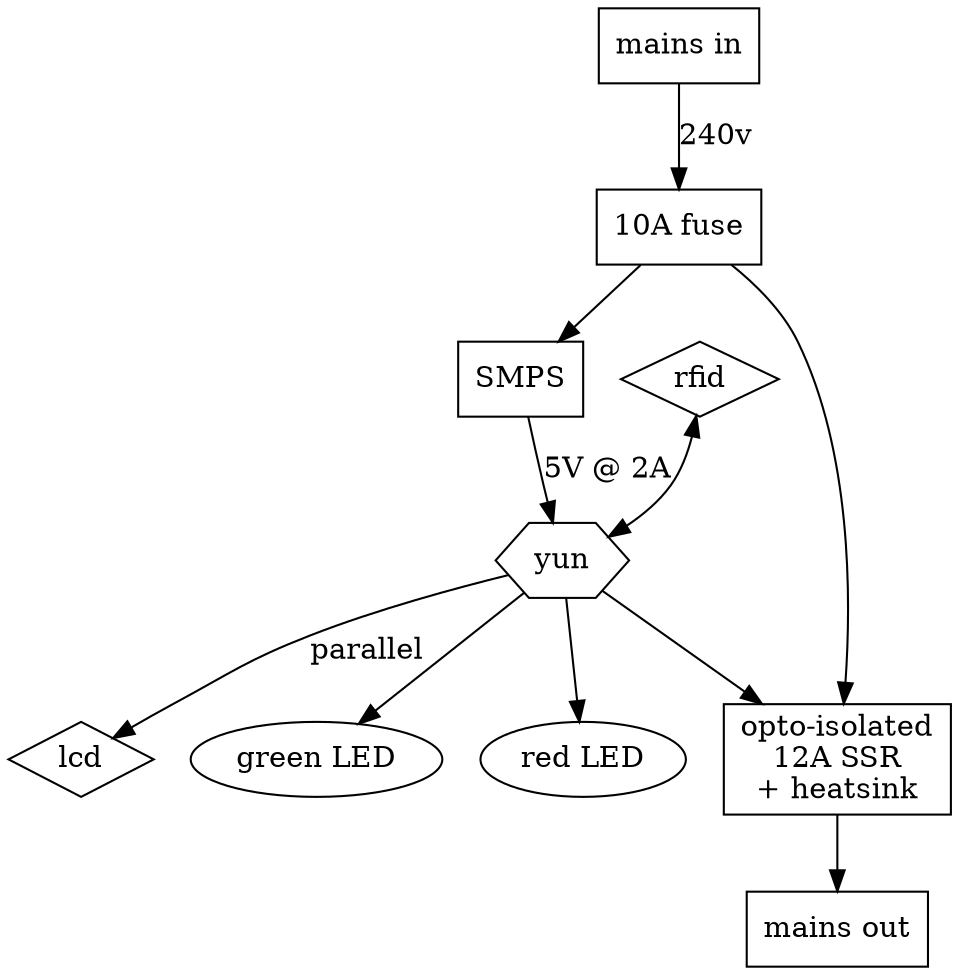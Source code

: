 strict digraph G {
    yun[shape=hexagon];
    psu[shape=box];
    ssr[shape=box];
    mains_in[shape=box];
    mains_out[shape=box];
    mains_fuse[shape=box];
    rfid[shape=diamond];
    lcd[shape=diamond];
    led_on;
    led_off;

    mains_in -> mains_fuse[label="240v"]
    mains_fuse -> psu
    mains_fuse -> ssr

    mains_out[label="mains out"]
    mains_in[label="mains in"]
    mains_fuse[label="10A fuse"]
    ssr[label="opto-isolated\n12A SSR\n+ heatsink"]

    psu -> yun[label="5V @ 2A"]
    ssr -> mains_out

    psu[label="SMPS"]

    yun -> lcd[label="parallel"];
    rfid -> yun[dir="both"]
    yun -> led_on;
    yun -> led_off;
    yun -> ssr;

    led_on[label="green LED"]
    led_off[label="red LED"]

}
